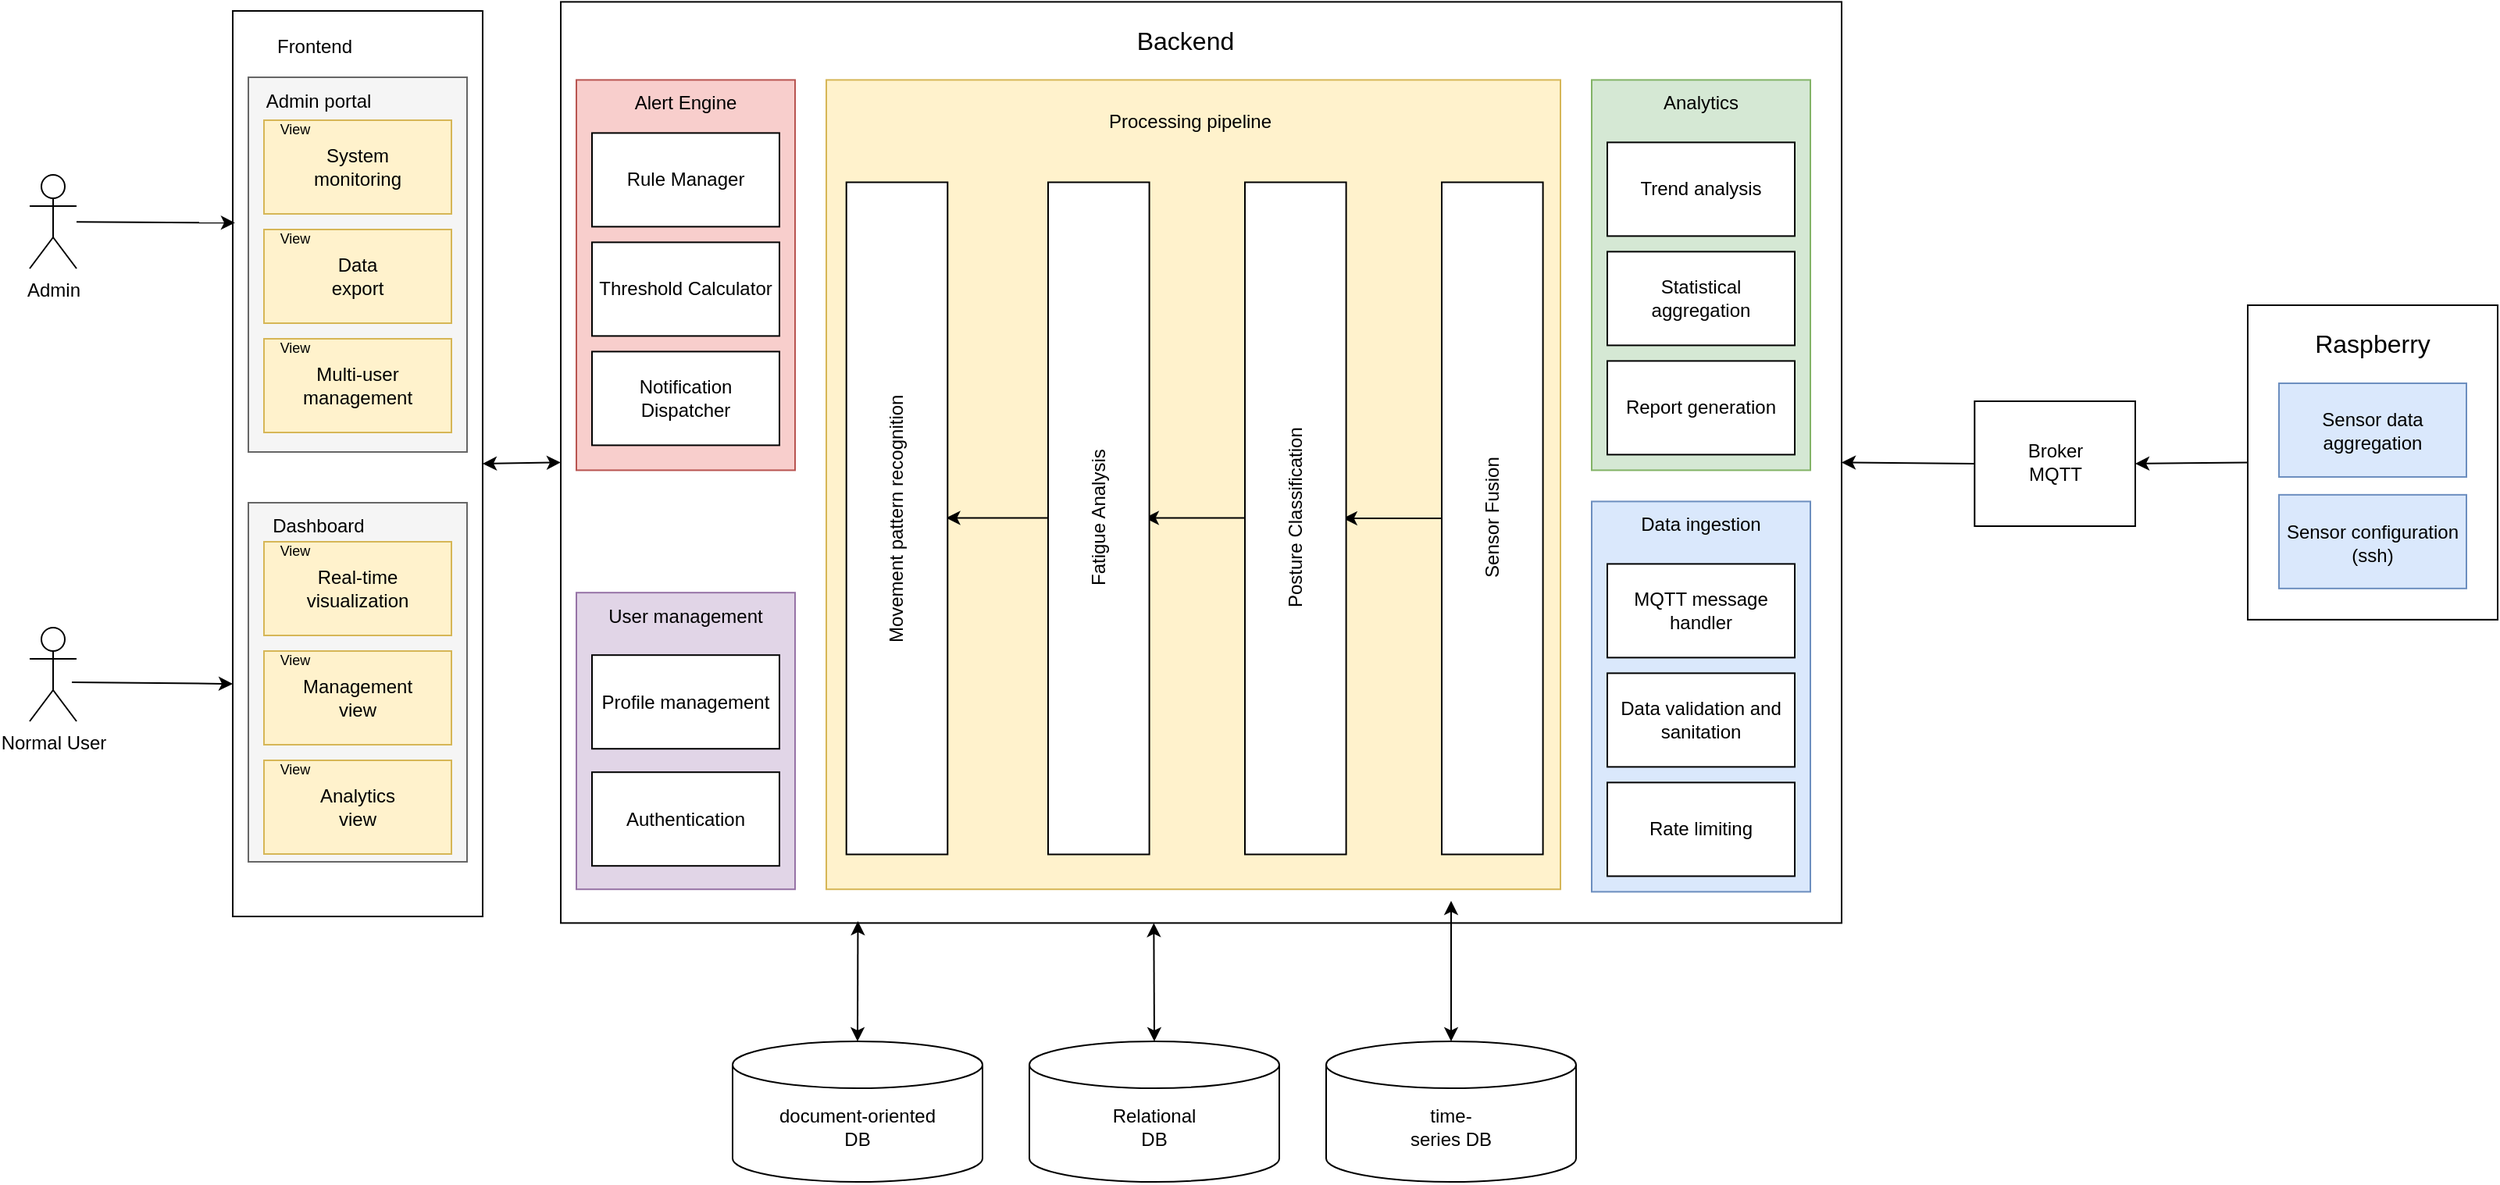 <mxfile version="28.2.7">
  <diagram name="Page-1" id="oa7Ax4bvNen8sbCRx8UZ">
    <mxGraphModel dx="1688" dy="1058" grid="1" gridSize="10" guides="1" tooltips="1" connect="1" arrows="1" fold="1" page="1" pageScale="1" pageWidth="827" pageHeight="1169" math="0" shadow="0">
      <root>
        <mxCell id="0" />
        <mxCell id="1" parent="0" />
        <mxCell id="cosI2YoFCvBsnNAfuXDV-8" value="" style="shape=cylinder3;whiteSpace=wrap;html=1;boundedLbl=1;backgroundOutline=1;size=15;" parent="1" vertex="1">
          <mxGeometry x="1360" y="860" width="160" height="90" as="geometry" />
        </mxCell>
        <mxCell id="cN7Whux2MFCGXLR-pMKE-6" value="Relational DB" style="text;html=1;align=center;verticalAlign=middle;whiteSpace=wrap;rounded=0;" parent="1" vertex="1">
          <mxGeometry x="1410" y="900" width="60" height="30" as="geometry" />
        </mxCell>
        <mxCell id="be9cKzh3v3ybvfWHn4TE-1" value="" style="rounded=0;whiteSpace=wrap;html=1;" parent="1" vertex="1">
          <mxGeometry x="850" y="200" width="160" height="580" as="geometry" />
        </mxCell>
        <mxCell id="be9cKzh3v3ybvfWHn4TE-2" value="Frontend" style="text;html=1;align=center;verticalAlign=middle;whiteSpace=wrap;rounded=0;" parent="1" vertex="1">
          <mxGeometry x="850" y="200" width="105" height="45" as="geometry" />
        </mxCell>
        <mxCell id="be9cKzh3v3ybvfWHn4TE-3" value="" style="rounded=0;whiteSpace=wrap;html=1;" parent="1" vertex="1">
          <mxGeometry x="1060" y="194.2" width="820" height="590" as="geometry" />
        </mxCell>
        <mxCell id="be9cKzh3v3ybvfWHn4TE-4" value="&lt;font size=&quot;3&quot;&gt;Backend&lt;/font&gt;" style="text;html=1;align=center;verticalAlign=middle;whiteSpace=wrap;rounded=0;" parent="1" vertex="1">
          <mxGeometry x="1380" y="194.2" width="160" height="50" as="geometry" />
        </mxCell>
        <mxCell id="be9cKzh3v3ybvfWHn4TE-5" value="" style="rounded=0;whiteSpace=wrap;html=1;" parent="1" vertex="1">
          <mxGeometry x="2140" y="388.49" width="160" height="201.43" as="geometry" />
        </mxCell>
        <mxCell id="be9cKzh3v3ybvfWHn4TE-6" value="&lt;font size=&quot;3&quot;&gt;Raspberry&lt;/font&gt;" style="text;html=1;align=center;verticalAlign=middle;whiteSpace=wrap;rounded=0;" parent="1" vertex="1">
          <mxGeometry x="2140" y="388.49" width="160" height="50" as="geometry" />
        </mxCell>
        <mxCell id="be9cKzh3v3ybvfWHn4TE-7" value="" style="endArrow=classic;html=1;rounded=0;exitX=0;exitY=0.5;exitDx=0;exitDy=0;entryX=1;entryY=0.5;entryDx=0;entryDy=0;" parent="1" source="be9cKzh3v3ybvfWHn4TE-11" target="be9cKzh3v3ybvfWHn4TE-3" edge="1">
          <mxGeometry width="50" height="50" relative="1" as="geometry">
            <mxPoint x="760" y="210" as="sourcePoint" />
            <mxPoint x="1880" y="390" as="targetPoint" />
          </mxGeometry>
        </mxCell>
        <mxCell id="be9cKzh3v3ybvfWHn4TE-13" value="" style="endArrow=classic;html=1;rounded=0;entryX=1;entryY=0.5;entryDx=0;entryDy=0;exitX=0;exitY=0.5;exitDx=0;exitDy=0;" parent="1" source="be9cKzh3v3ybvfWHn4TE-5" target="be9cKzh3v3ybvfWHn4TE-11" edge="1">
          <mxGeometry width="50" height="50" relative="1" as="geometry">
            <mxPoint x="2340" y="505" as="sourcePoint" />
            <mxPoint x="2790" y="516.73" as="targetPoint" />
          </mxGeometry>
        </mxCell>
        <mxCell id="be9cKzh3v3ybvfWHn4TE-18" value="" style="endArrow=classic;startArrow=classic;html=1;rounded=0;exitX=1;exitY=0.5;exitDx=0;exitDy=0;entryX=0;entryY=0.5;entryDx=0;entryDy=0;" parent="1" source="be9cKzh3v3ybvfWHn4TE-1" target="be9cKzh3v3ybvfWHn4TE-3" edge="1">
          <mxGeometry width="50" height="50" relative="1" as="geometry">
            <mxPoint x="1010" y="504.2" as="sourcePoint" />
            <mxPoint x="410" y="294.2" as="targetPoint" />
          </mxGeometry>
        </mxCell>
        <mxCell id="be9cKzh3v3ybvfWHn4TE-24" value="Admin" style="shape=umlActor;verticalLabelPosition=bottom;verticalAlign=top;html=1;outlineConnect=0;" parent="1" vertex="1">
          <mxGeometry x="720" y="305" width="30" height="60" as="geometry" />
        </mxCell>
        <mxCell id="be9cKzh3v3ybvfWHn4TE-27" value="Normal User" style="shape=umlActor;verticalLabelPosition=bottom;verticalAlign=top;html=1;outlineConnect=0;" parent="1" vertex="1">
          <mxGeometry x="720" y="595" width="30" height="60" as="geometry" />
        </mxCell>
        <mxCell id="be9cKzh3v3ybvfWHn4TE-135" value="" style="shape=cylinder3;whiteSpace=wrap;html=1;boundedLbl=1;backgroundOutline=1;size=15;" parent="1" vertex="1">
          <mxGeometry x="1550" y="860" width="160" height="90" as="geometry" />
        </mxCell>
        <mxCell id="be9cKzh3v3ybvfWHn4TE-136" value="time-series DB" style="text;html=1;align=center;verticalAlign=middle;whiteSpace=wrap;rounded=0;" parent="1" vertex="1">
          <mxGeometry x="1600" y="900" width="60" height="30" as="geometry" />
        </mxCell>
        <mxCell id="be9cKzh3v3ybvfWHn4TE-137" value="" style="endArrow=classic;startArrow=classic;html=1;rounded=0;entryX=0.463;entryY=1;entryDx=0;entryDy=0;exitX=0.5;exitY=0;exitDx=0;exitDy=0;exitPerimeter=0;entryPerimeter=0;" parent="1" target="be9cKzh3v3ybvfWHn4TE-3" edge="1" source="cosI2YoFCvBsnNAfuXDV-8">
          <mxGeometry width="50" height="50" relative="1" as="geometry">
            <mxPoint x="1225" y="1230" as="sourcePoint" />
            <mxPoint x="1360" y="1060" as="targetPoint" />
          </mxGeometry>
        </mxCell>
        <mxCell id="be9cKzh3v3ybvfWHn4TE-138" value="" style="endArrow=classic;startArrow=classic;html=1;rounded=0;exitX=0.5;exitY=0;exitDx=0;exitDy=0;exitPerimeter=0;" parent="1" source="be9cKzh3v3ybvfWHn4TE-135" edge="1">
          <mxGeometry width="50" height="50" relative="1" as="geometry">
            <mxPoint x="1310" y="1110" as="sourcePoint" />
            <mxPoint x="1630" y="770" as="targetPoint" />
          </mxGeometry>
        </mxCell>
        <mxCell id="be9cKzh3v3ybvfWHn4TE-174" value="" style="group" parent="1" vertex="1" connectable="0">
          <mxGeometry x="860" y="515" width="320" height="230" as="geometry" />
        </mxCell>
        <mxCell id="be9cKzh3v3ybvfWHn4TE-162" value="" style="rounded=0;whiteSpace=wrap;html=1;fillColor=#f5f5f5;strokeColor=#666666;fontColor=#333333;" parent="be9cKzh3v3ybvfWHn4TE-174" vertex="1">
          <mxGeometry width="140" height="230" as="geometry" />
        </mxCell>
        <mxCell id="be9cKzh3v3ybvfWHn4TE-161" value="" style="group" parent="be9cKzh3v3ybvfWHn4TE-174" vertex="1" connectable="0">
          <mxGeometry x="10" y="25" width="120" height="60" as="geometry" />
        </mxCell>
        <mxCell id="be9cKzh3v3ybvfWHn4TE-31" value="" style="rounded=0;whiteSpace=wrap;html=1;fillColor=#fff2cc;strokeColor=#d6b656;" parent="be9cKzh3v3ybvfWHn4TE-161" vertex="1">
          <mxGeometry width="120" height="60" as="geometry" />
        </mxCell>
        <mxCell id="be9cKzh3v3ybvfWHn4TE-32" value="Real-time visualization" style="text;html=1;align=center;verticalAlign=middle;whiteSpace=wrap;rounded=0;" parent="be9cKzh3v3ybvfWHn4TE-161" vertex="1">
          <mxGeometry x="30" y="15" width="60" height="30" as="geometry" />
        </mxCell>
        <mxCell id="be9cKzh3v3ybvfWHn4TE-33" value="&lt;font style=&quot;font-size: 9px;&quot;&gt;View&lt;/font&gt;" style="text;html=1;align=center;verticalAlign=middle;whiteSpace=wrap;rounded=0;fillColor=none;strokeColor=none;" parent="be9cKzh3v3ybvfWHn4TE-161" vertex="1">
          <mxGeometry width="40" height="10" as="geometry" />
        </mxCell>
        <mxCell id="be9cKzh3v3ybvfWHn4TE-163" value="Dashboard" style="text;html=1;align=center;verticalAlign=middle;whiteSpace=wrap;rounded=0;" parent="be9cKzh3v3ybvfWHn4TE-174" vertex="1">
          <mxGeometry width="90" height="30" as="geometry" />
        </mxCell>
        <mxCell id="be9cKzh3v3ybvfWHn4TE-165" value="" style="rounded=0;whiteSpace=wrap;html=1;fillColor=#fff2cc;strokeColor=#d6b656;" parent="be9cKzh3v3ybvfWHn4TE-174" vertex="1">
          <mxGeometry x="10" y="165" width="120" height="60" as="geometry" />
        </mxCell>
        <mxCell id="be9cKzh3v3ybvfWHn4TE-166" value="Analytics view" style="text;html=1;align=center;verticalAlign=middle;whiteSpace=wrap;rounded=0;" parent="be9cKzh3v3ybvfWHn4TE-174" vertex="1">
          <mxGeometry x="40" y="180" width="60" height="30" as="geometry" />
        </mxCell>
        <mxCell id="be9cKzh3v3ybvfWHn4TE-167" value="&lt;font style=&quot;font-size: 9px;&quot;&gt;View&lt;/font&gt;" style="text;html=1;align=center;verticalAlign=middle;whiteSpace=wrap;rounded=0;fillColor=none;strokeColor=none;" parent="be9cKzh3v3ybvfWHn4TE-174" vertex="1">
          <mxGeometry x="10" y="165" width="40" height="10" as="geometry" />
        </mxCell>
        <mxCell id="be9cKzh3v3ybvfWHn4TE-168" value="" style="rounded=0;whiteSpace=wrap;html=1;fillColor=#fff2cc;strokeColor=#d6b656;" parent="be9cKzh3v3ybvfWHn4TE-174" vertex="1">
          <mxGeometry x="10" y="95" width="120" height="60" as="geometry" />
        </mxCell>
        <mxCell id="be9cKzh3v3ybvfWHn4TE-169" value="Management view" style="text;html=1;align=center;verticalAlign=middle;whiteSpace=wrap;rounded=0;" parent="be9cKzh3v3ybvfWHn4TE-174" vertex="1">
          <mxGeometry x="40" y="110" width="60" height="30" as="geometry" />
        </mxCell>
        <mxCell id="be9cKzh3v3ybvfWHn4TE-170" value="&lt;font style=&quot;font-size: 9px;&quot;&gt;View&lt;/font&gt;" style="text;html=1;align=center;verticalAlign=middle;whiteSpace=wrap;rounded=0;fillColor=none;strokeColor=none;" parent="be9cKzh3v3ybvfWHn4TE-174" vertex="1">
          <mxGeometry x="10" y="95" width="40" height="10" as="geometry" />
        </mxCell>
        <mxCell id="be9cKzh3v3ybvfWHn4TE-175" value="" style="group" parent="1" vertex="1" connectable="0">
          <mxGeometry x="860" y="242.5" width="320" height="240" as="geometry" />
        </mxCell>
        <mxCell id="be9cKzh3v3ybvfWHn4TE-176" value="" style="rounded=0;whiteSpace=wrap;html=1;fillColor=#f5f5f5;strokeColor=#666666;fontColor=#333333;" parent="be9cKzh3v3ybvfWHn4TE-175" vertex="1">
          <mxGeometry width="140" height="240" as="geometry" />
        </mxCell>
        <mxCell id="be9cKzh3v3ybvfWHn4TE-177" value="" style="group" parent="be9cKzh3v3ybvfWHn4TE-175" vertex="1" connectable="0">
          <mxGeometry x="10" y="27.5" width="120" height="60" as="geometry" />
        </mxCell>
        <mxCell id="be9cKzh3v3ybvfWHn4TE-178" value="" style="rounded=0;whiteSpace=wrap;html=1;fillColor=#fff2cc;strokeColor=#d6b656;" parent="be9cKzh3v3ybvfWHn4TE-177" vertex="1">
          <mxGeometry width="120" height="60" as="geometry" />
        </mxCell>
        <mxCell id="be9cKzh3v3ybvfWHn4TE-179" value="System monitoring" style="text;html=1;align=center;verticalAlign=middle;whiteSpace=wrap;rounded=0;" parent="be9cKzh3v3ybvfWHn4TE-177" vertex="1">
          <mxGeometry x="30" y="15" width="60" height="30" as="geometry" />
        </mxCell>
        <mxCell id="be9cKzh3v3ybvfWHn4TE-180" value="&lt;font style=&quot;font-size: 9px;&quot;&gt;View&lt;/font&gt;" style="text;html=1;align=center;verticalAlign=middle;whiteSpace=wrap;rounded=0;fillColor=none;strokeColor=none;" parent="be9cKzh3v3ybvfWHn4TE-177" vertex="1">
          <mxGeometry width="40" height="10" as="geometry" />
        </mxCell>
        <mxCell id="be9cKzh3v3ybvfWHn4TE-181" value="Admin portal" style="text;html=1;align=center;verticalAlign=middle;whiteSpace=wrap;rounded=0;" parent="be9cKzh3v3ybvfWHn4TE-175" vertex="1">
          <mxGeometry width="90" height="30" as="geometry" />
        </mxCell>
        <mxCell id="be9cKzh3v3ybvfWHn4TE-182" value="" style="rounded=0;whiteSpace=wrap;html=1;fillColor=#fff2cc;strokeColor=#d6b656;" parent="be9cKzh3v3ybvfWHn4TE-175" vertex="1">
          <mxGeometry x="10" y="97.5" width="120" height="60" as="geometry" />
        </mxCell>
        <mxCell id="be9cKzh3v3ybvfWHn4TE-183" value="Data export" style="text;html=1;align=center;verticalAlign=middle;whiteSpace=wrap;rounded=0;" parent="be9cKzh3v3ybvfWHn4TE-175" vertex="1">
          <mxGeometry x="40" y="112.5" width="60" height="30" as="geometry" />
        </mxCell>
        <mxCell id="be9cKzh3v3ybvfWHn4TE-184" value="&lt;font style=&quot;font-size: 9px;&quot;&gt;View&lt;/font&gt;" style="text;html=1;align=center;verticalAlign=middle;whiteSpace=wrap;rounded=0;fillColor=none;strokeColor=none;" parent="be9cKzh3v3ybvfWHn4TE-175" vertex="1">
          <mxGeometry x="10" y="97.5" width="40" height="10" as="geometry" />
        </mxCell>
        <mxCell id="be9cKzh3v3ybvfWHn4TE-185" value="" style="rounded=0;whiteSpace=wrap;html=1;fillColor=#fff2cc;strokeColor=#d6b656;" parent="be9cKzh3v3ybvfWHn4TE-175" vertex="1">
          <mxGeometry x="10" y="167.5" width="120" height="60" as="geometry" />
        </mxCell>
        <mxCell id="be9cKzh3v3ybvfWHn4TE-186" value="Multi-user management" style="text;html=1;align=center;verticalAlign=middle;whiteSpace=wrap;rounded=0;" parent="be9cKzh3v3ybvfWHn4TE-175" vertex="1">
          <mxGeometry x="40" y="182.5" width="60" height="30" as="geometry" />
        </mxCell>
        <mxCell id="be9cKzh3v3ybvfWHn4TE-187" value="&lt;font style=&quot;font-size: 9px;&quot;&gt;View&lt;/font&gt;" style="text;html=1;align=center;verticalAlign=middle;whiteSpace=wrap;rounded=0;fillColor=none;strokeColor=none;" parent="be9cKzh3v3ybvfWHn4TE-175" vertex="1">
          <mxGeometry x="10" y="167.5" width="40" height="10" as="geometry" />
        </mxCell>
        <mxCell id="be9cKzh3v3ybvfWHn4TE-189" value="" style="endArrow=classic;html=1;rounded=0;entryX=0.009;entryY=0.234;entryDx=0;entryDy=0;entryPerimeter=0;" parent="1" source="be9cKzh3v3ybvfWHn4TE-24" target="be9cKzh3v3ybvfWHn4TE-1" edge="1">
          <mxGeometry width="50" height="50" relative="1" as="geometry">
            <mxPoint x="780" y="495" as="sourcePoint" />
            <mxPoint x="830" y="445" as="targetPoint" />
          </mxGeometry>
        </mxCell>
        <mxCell id="be9cKzh3v3ybvfWHn4TE-190" value="" style="endArrow=classic;html=1;rounded=0;entryX=0.009;entryY=0.234;entryDx=0;entryDy=0;entryPerimeter=0;" parent="1" edge="1">
          <mxGeometry width="50" height="50" relative="1" as="geometry">
            <mxPoint x="747" y="630" as="sourcePoint" />
            <mxPoint x="850" y="631" as="targetPoint" />
          </mxGeometry>
        </mxCell>
        <mxCell id="cosI2YoFCvBsnNAfuXDV-1" value="" style="shape=cylinder3;whiteSpace=wrap;html=1;boundedLbl=1;backgroundOutline=1;size=15;" parent="1" vertex="1">
          <mxGeometry x="1170" y="860" width="160" height="90" as="geometry" />
        </mxCell>
        <mxCell id="cosI2YoFCvBsnNAfuXDV-2" value="document-oriented DB" style="text;html=1;align=center;verticalAlign=middle;whiteSpace=wrap;rounded=0;" parent="1" vertex="1">
          <mxGeometry x="1190" y="895" width="120" height="40" as="geometry" />
        </mxCell>
        <mxCell id="cosI2YoFCvBsnNAfuXDV-3" value="" style="endArrow=classic;startArrow=classic;html=1;rounded=0;exitX=0.5;exitY=0;exitDx=0;exitDy=0;exitPerimeter=0;entryX=0.232;entryY=0.998;entryDx=0;entryDy=0;entryPerimeter=0;" parent="1" source="cosI2YoFCvBsnNAfuXDV-1" edge="1" target="be9cKzh3v3ybvfWHn4TE-3">
          <mxGeometry width="50" height="50" relative="1" as="geometry">
            <mxPoint x="1055" y="1110" as="sourcePoint" />
            <mxPoint x="970" y="1060" as="targetPoint" />
          </mxGeometry>
        </mxCell>
        <mxCell id="cosI2YoFCvBsnNAfuXDV-4" value="" style="rounded=0;whiteSpace=wrap;html=1;fillColor=#dae8fc;strokeColor=#6c8ebf;" parent="1" vertex="1">
          <mxGeometry x="2160" y="438.49" width="120" height="60" as="geometry" />
        </mxCell>
        <mxCell id="cosI2YoFCvBsnNAfuXDV-5" value="Sensor data aggregation" style="text;html=1;align=center;verticalAlign=middle;whiteSpace=wrap;rounded=0;" parent="1" vertex="1">
          <mxGeometry x="2160" y="438.49" width="120" height="61.6" as="geometry" />
        </mxCell>
        <mxCell id="cosI2YoFCvBsnNAfuXDV-6" value="" style="rounded=0;whiteSpace=wrap;html=1;fillColor=#dae8fc;strokeColor=#6c8ebf;" parent="1" vertex="1">
          <mxGeometry x="2160" y="509.92" width="120" height="60" as="geometry" />
        </mxCell>
        <mxCell id="cosI2YoFCvBsnNAfuXDV-7" value="Sensor configuration&lt;div&gt;(ssh)&lt;/div&gt;" style="text;html=1;align=center;verticalAlign=middle;whiteSpace=wrap;rounded=0;" parent="1" vertex="1">
          <mxGeometry x="2160" y="509.92" width="120" height="61.6" as="geometry" />
        </mxCell>
        <mxCell id="3BAdW0_EQrWhgWun-ZFC-4" value="" style="group" vertex="1" connectable="0" parent="1">
          <mxGeometry x="1070" y="244.2" width="140" height="250" as="geometry" />
        </mxCell>
        <mxCell id="be9cKzh3v3ybvfWHn4TE-105" value="" style="group;fillColor=#f8cecc;strokeColor=#b85450;container=0;" parent="3BAdW0_EQrWhgWun-ZFC-4" vertex="1" connectable="0">
          <mxGeometry width="140" height="250" as="geometry" />
        </mxCell>
        <mxCell id="be9cKzh3v3ybvfWHn4TE-107" value="Alert Engine" style="text;html=1;align=center;verticalAlign=middle;whiteSpace=wrap;rounded=0;container=0;" parent="3BAdW0_EQrWhgWun-ZFC-4" vertex="1">
          <mxGeometry x="20" width="100" height="30" as="geometry" />
        </mxCell>
        <mxCell id="3BAdW0_EQrWhgWun-ZFC-1" value="" style="group" vertex="1" connectable="0" parent="3BAdW0_EQrWhgWun-ZFC-4">
          <mxGeometry x="10" y="34" width="120" height="60" as="geometry" />
        </mxCell>
        <mxCell id="be9cKzh3v3ybvfWHn4TE-108" value="" style="rounded=0;whiteSpace=wrap;html=1;container=0;" parent="3BAdW0_EQrWhgWun-ZFC-1" vertex="1">
          <mxGeometry width="120" height="60" as="geometry" />
        </mxCell>
        <mxCell id="be9cKzh3v3ybvfWHn4TE-109" value="Rule Manager" style="text;html=1;align=center;verticalAlign=middle;whiteSpace=wrap;rounded=0;container=0;" parent="3BAdW0_EQrWhgWun-ZFC-1" vertex="1">
          <mxGeometry width="120" height="60" as="geometry" />
        </mxCell>
        <mxCell id="3BAdW0_EQrWhgWun-ZFC-2" value="" style="group" vertex="1" connectable="0" parent="3BAdW0_EQrWhgWun-ZFC-4">
          <mxGeometry x="10" y="104" width="120" height="60" as="geometry" />
        </mxCell>
        <mxCell id="be9cKzh3v3ybvfWHn4TE-112" value="" style="rounded=0;whiteSpace=wrap;html=1;container=0;" parent="3BAdW0_EQrWhgWun-ZFC-2" vertex="1">
          <mxGeometry width="120" height="60" as="geometry" />
        </mxCell>
        <mxCell id="be9cKzh3v3ybvfWHn4TE-113" value="Threshold Calculator" style="text;html=1;align=center;verticalAlign=middle;whiteSpace=wrap;rounded=0;container=0;" parent="3BAdW0_EQrWhgWun-ZFC-2" vertex="1">
          <mxGeometry width="120" height="60" as="geometry" />
        </mxCell>
        <mxCell id="3BAdW0_EQrWhgWun-ZFC-3" value="" style="group" vertex="1" connectable="0" parent="3BAdW0_EQrWhgWun-ZFC-4">
          <mxGeometry x="10" y="174" width="120" height="60" as="geometry" />
        </mxCell>
        <mxCell id="be9cKzh3v3ybvfWHn4TE-110" value="" style="rounded=0;whiteSpace=wrap;html=1;container=0;" parent="3BAdW0_EQrWhgWun-ZFC-3" vertex="1">
          <mxGeometry width="120" height="60" as="geometry" />
        </mxCell>
        <mxCell id="be9cKzh3v3ybvfWHn4TE-111" value="Notification Dispatcher" style="text;html=1;align=center;verticalAlign=middle;whiteSpace=wrap;rounded=0;container=0;" parent="3BAdW0_EQrWhgWun-ZFC-3" vertex="1">
          <mxGeometry width="120" height="60" as="geometry" />
        </mxCell>
        <mxCell id="3BAdW0_EQrWhgWun-ZFC-5" value="" style="group" vertex="1" connectable="0" parent="1">
          <mxGeometry x="1720" y="244.2" width="140" height="250" as="geometry" />
        </mxCell>
        <mxCell id="be9cKzh3v3ybvfWHn4TE-114" value="" style="group;fillColor=#d5e8d4;strokeColor=#82b366;container=0;" parent="3BAdW0_EQrWhgWun-ZFC-5" vertex="1" connectable="0">
          <mxGeometry width="140" height="250" as="geometry" />
        </mxCell>
        <mxCell id="be9cKzh3v3ybvfWHn4TE-116" value="Analytics" style="text;html=1;align=center;verticalAlign=middle;whiteSpace=wrap;rounded=0;container=0;" parent="3BAdW0_EQrWhgWun-ZFC-5" vertex="1">
          <mxGeometry x="20" width="100" height="30" as="geometry" />
        </mxCell>
        <mxCell id="be9cKzh3v3ybvfWHn4TE-117" value="" style="rounded=0;whiteSpace=wrap;html=1;container=0;" parent="3BAdW0_EQrWhgWun-ZFC-5" vertex="1">
          <mxGeometry x="10" y="40" width="120" height="60" as="geometry" />
        </mxCell>
        <mxCell id="be9cKzh3v3ybvfWHn4TE-118" value="Trend analysis" style="text;html=1;align=center;verticalAlign=middle;whiteSpace=wrap;rounded=0;container=0;" parent="3BAdW0_EQrWhgWun-ZFC-5" vertex="1">
          <mxGeometry x="10" y="40" width="120" height="60" as="geometry" />
        </mxCell>
        <mxCell id="be9cKzh3v3ybvfWHn4TE-119" value="" style="rounded=0;whiteSpace=wrap;html=1;container=0;" parent="3BAdW0_EQrWhgWun-ZFC-5" vertex="1">
          <mxGeometry x="10" y="180" width="120" height="60" as="geometry" />
        </mxCell>
        <mxCell id="be9cKzh3v3ybvfWHn4TE-120" value="Report generation" style="text;html=1;align=center;verticalAlign=middle;whiteSpace=wrap;rounded=0;container=0;" parent="3BAdW0_EQrWhgWun-ZFC-5" vertex="1">
          <mxGeometry x="10" y="180" width="120" height="60" as="geometry" />
        </mxCell>
        <mxCell id="be9cKzh3v3ybvfWHn4TE-121" value="" style="rounded=0;whiteSpace=wrap;html=1;container=0;" parent="3BAdW0_EQrWhgWun-ZFC-5" vertex="1">
          <mxGeometry x="10" y="110" width="120" height="60" as="geometry" />
        </mxCell>
        <mxCell id="be9cKzh3v3ybvfWHn4TE-122" value="Statistical aggregation" style="text;html=1;align=center;verticalAlign=middle;whiteSpace=wrap;rounded=0;container=0;" parent="3BAdW0_EQrWhgWun-ZFC-5" vertex="1">
          <mxGeometry x="10" y="110" width="120" height="60" as="geometry" />
        </mxCell>
        <mxCell id="3BAdW0_EQrWhgWun-ZFC-6" value="" style="group" vertex="1" connectable="0" parent="1">
          <mxGeometry x="1070" y="572.6" width="140" height="190" as="geometry" />
        </mxCell>
        <mxCell id="be9cKzh3v3ybvfWHn4TE-125" value="" style="rounded=0;whiteSpace=wrap;html=1;rotation=0;fillColor=#e1d5e7;strokeColor=#9673a6;container=0;" parent="3BAdW0_EQrWhgWun-ZFC-6" vertex="1">
          <mxGeometry width="140" height="190" as="geometry" />
        </mxCell>
        <mxCell id="be9cKzh3v3ybvfWHn4TE-126" value="User management" style="text;html=1;align=center;verticalAlign=middle;whiteSpace=wrap;rounded=0;container=0;" parent="3BAdW0_EQrWhgWun-ZFC-6" vertex="1">
          <mxGeometry width="140" height="30" as="geometry" />
        </mxCell>
        <mxCell id="be9cKzh3v3ybvfWHn4TE-127" value="" style="rounded=0;whiteSpace=wrap;html=1;container=0;" parent="3BAdW0_EQrWhgWun-ZFC-6" vertex="1">
          <mxGeometry x="10" y="40" width="120" height="60" as="geometry" />
        </mxCell>
        <mxCell id="be9cKzh3v3ybvfWHn4TE-128" value="Profile management" style="text;html=1;align=center;verticalAlign=middle;whiteSpace=wrap;rounded=0;container=0;" parent="3BAdW0_EQrWhgWun-ZFC-6" vertex="1">
          <mxGeometry x="10" y="45" width="120" height="50" as="geometry" />
        </mxCell>
        <mxCell id="be9cKzh3v3ybvfWHn4TE-133" value="" style="rounded=0;whiteSpace=wrap;html=1;container=0;" parent="3BAdW0_EQrWhgWun-ZFC-6" vertex="1">
          <mxGeometry x="10" y="115" width="120" height="60" as="geometry" />
        </mxCell>
        <mxCell id="be9cKzh3v3ybvfWHn4TE-134" value="Authentication" style="text;html=1;align=center;verticalAlign=middle;whiteSpace=wrap;rounded=0;container=0;" parent="3BAdW0_EQrWhgWun-ZFC-6" vertex="1">
          <mxGeometry x="10" y="120" width="120" height="50" as="geometry" />
        </mxCell>
        <mxCell id="3BAdW0_EQrWhgWun-ZFC-7" value="" style="group" vertex="1" connectable="0" parent="1">
          <mxGeometry x="1230" y="244.2" width="470" height="518.4" as="geometry" />
        </mxCell>
        <mxCell id="be9cKzh3v3ybvfWHn4TE-82" value="" style="rounded=0;whiteSpace=wrap;html=1;rotation=0;fillColor=#fff2cc;strokeColor=#d6b656;container=0;" parent="3BAdW0_EQrWhgWun-ZFC-7" vertex="1">
          <mxGeometry width="470" height="518.4" as="geometry" />
        </mxCell>
        <mxCell id="be9cKzh3v3ybvfWHn4TE-83" value="Processing pipeline" style="text;html=1;align=center;verticalAlign=middle;whiteSpace=wrap;rounded=0;container=0;" parent="3BAdW0_EQrWhgWun-ZFC-7" vertex="1">
          <mxGeometry x="170" width="126" height="54" as="geometry" />
        </mxCell>
        <mxCell id="be9cKzh3v3ybvfWHn4TE-139" value="" style="endArrow=classic;html=1;rounded=0;exitX=0.5;exitY=0;exitDx=0;exitDy=0;entryX=0.5;entryY=1;entryDx=0;entryDy=0;" parent="3BAdW0_EQrWhgWun-ZFC-7" source="be9cKzh3v3ybvfWHn4TE-89" target="be9cKzh3v3ybvfWHn4TE-96" edge="1">
          <mxGeometry width="50" height="50" relative="1" as="geometry">
            <mxPoint x="154.4" y="330" as="sourcePoint" />
            <mxPoint x="334.4" y="280" as="targetPoint" />
          </mxGeometry>
        </mxCell>
        <mxCell id="be9cKzh3v3ybvfWHn4TE-140" value="" style="endArrow=classic;html=1;rounded=0;exitX=0.5;exitY=0;exitDx=0;exitDy=0;entryX=0.5;entryY=1;entryDx=0;entryDy=0;" parent="3BAdW0_EQrWhgWun-ZFC-7" edge="1">
          <mxGeometry width="50" height="50" relative="1" as="geometry">
            <mxPoint x="268.9" y="280.51" as="sourcePoint" />
            <mxPoint x="203.9" y="280.51" as="targetPoint" />
          </mxGeometry>
        </mxCell>
        <mxCell id="be9cKzh3v3ybvfWHn4TE-141" value="" style="endArrow=classic;html=1;rounded=0;exitX=0.5;exitY=0;exitDx=0;exitDy=0;entryX=0.5;entryY=1;entryDx=0;entryDy=0;" parent="3BAdW0_EQrWhgWun-ZFC-7" edge="1">
          <mxGeometry width="50" height="50" relative="1" as="geometry">
            <mxPoint x="141.75" y="280.51" as="sourcePoint" />
            <mxPoint x="76.75" y="280.51" as="targetPoint" />
          </mxGeometry>
        </mxCell>
        <mxCell id="be9cKzh3v3ybvfWHn4TE-88" value="" style="rounded=0;whiteSpace=wrap;html=1;rotation=-90;container=0;" parent="3BAdW0_EQrWhgWun-ZFC-7" vertex="1">
          <mxGeometry x="211.15" y="248.4" width="430.5" height="64.8" as="geometry" />
        </mxCell>
        <mxCell id="be9cKzh3v3ybvfWHn4TE-89" value="Sensor Fusion" style="text;html=1;align=center;verticalAlign=middle;whiteSpace=wrap;rounded=0;rotation=-90;container=0;" parent="3BAdW0_EQrWhgWun-ZFC-7" vertex="1">
          <mxGeometry x="298.51" y="250.236" width="255.57" height="61.128" as="geometry" />
        </mxCell>
        <mxCell id="be9cKzh3v3ybvfWHn4TE-95" value="" style="rounded=0;whiteSpace=wrap;html=1;rotation=-90;container=0;" parent="3BAdW0_EQrWhgWun-ZFC-7" vertex="1">
          <mxGeometry x="85.15" y="248.4" width="430.5" height="64.8" as="geometry" />
        </mxCell>
        <mxCell id="be9cKzh3v3ybvfWHn4TE-96" value="Posture Classification" style="text;html=1;align=center;verticalAlign=middle;whiteSpace=wrap;rounded=0;rotation=-90;container=0;" parent="3BAdW0_EQrWhgWun-ZFC-7" vertex="1">
          <mxGeometry x="172.51" y="250.236" width="255.57" height="61.128" as="geometry" />
        </mxCell>
        <mxCell id="be9cKzh3v3ybvfWHn4TE-98" value="" style="rounded=0;whiteSpace=wrap;html=1;rotation=-90;container=0;" parent="3BAdW0_EQrWhgWun-ZFC-7" vertex="1">
          <mxGeometry x="-40.85" y="248.4" width="430.5" height="64.8" as="geometry" />
        </mxCell>
        <mxCell id="be9cKzh3v3ybvfWHn4TE-99" value="Fatigue Analysis" style="text;html=1;align=center;verticalAlign=middle;whiteSpace=wrap;rounded=0;rotation=-90;container=0;" parent="3BAdW0_EQrWhgWun-ZFC-7" vertex="1">
          <mxGeometry x="46.51" y="250.236" width="255.57" height="61.128" as="geometry" />
        </mxCell>
        <mxCell id="be9cKzh3v3ybvfWHn4TE-101" value="" style="rounded=0;whiteSpace=wrap;html=1;rotation=-90;container=0;" parent="3BAdW0_EQrWhgWun-ZFC-7" vertex="1">
          <mxGeometry x="-170" y="248.4" width="430.5" height="64.8" as="geometry" />
        </mxCell>
        <mxCell id="be9cKzh3v3ybvfWHn4TE-102" value="Movement pattern recognition" style="text;html=1;align=center;verticalAlign=middle;whiteSpace=wrap;rounded=0;rotation=-90;container=0;" parent="3BAdW0_EQrWhgWun-ZFC-7" vertex="1">
          <mxGeometry x="-82.64" y="250.236" width="255.57" height="61.128" as="geometry" />
        </mxCell>
        <mxCell id="3BAdW0_EQrWhgWun-ZFC-8" value="" style="group" vertex="1" connectable="0" parent="1">
          <mxGeometry x="1720" y="514.2" width="140" height="250" as="geometry" />
        </mxCell>
        <mxCell id="be9cKzh3v3ybvfWHn4TE-67" value="" style="rounded=0;whiteSpace=wrap;html=1;rotation=0;fillColor=#dae8fc;container=0;strokeColor=#6c8ebf;" parent="3BAdW0_EQrWhgWun-ZFC-8" vertex="1">
          <mxGeometry width="140" height="250" as="geometry" />
        </mxCell>
        <mxCell id="be9cKzh3v3ybvfWHn4TE-70" value="Data ingestion" style="text;html=1;align=center;verticalAlign=middle;whiteSpace=wrap;rounded=0;container=0;" parent="3BAdW0_EQrWhgWun-ZFC-8" vertex="1">
          <mxGeometry x="20" width="100" height="30" as="geometry" />
        </mxCell>
        <mxCell id="be9cKzh3v3ybvfWHn4TE-75" value="" style="rounded=0;whiteSpace=wrap;html=1;container=0;" parent="3BAdW0_EQrWhgWun-ZFC-8" vertex="1">
          <mxGeometry x="10" y="40" width="120" height="60" as="geometry" />
        </mxCell>
        <mxCell id="be9cKzh3v3ybvfWHn4TE-76" value="MQTT message handler" style="text;html=1;align=center;verticalAlign=middle;whiteSpace=wrap;rounded=0;container=0;" parent="3BAdW0_EQrWhgWun-ZFC-8" vertex="1">
          <mxGeometry x="10" y="40" width="120" height="60" as="geometry" />
        </mxCell>
        <mxCell id="be9cKzh3v3ybvfWHn4TE-79" value="" style="rounded=0;whiteSpace=wrap;html=1;container=0;" parent="3BAdW0_EQrWhgWun-ZFC-8" vertex="1">
          <mxGeometry x="10" y="180" width="120" height="60" as="geometry" />
        </mxCell>
        <mxCell id="be9cKzh3v3ybvfWHn4TE-78" value="Rate limiting" style="text;html=1;align=center;verticalAlign=middle;whiteSpace=wrap;rounded=0;container=0;" parent="3BAdW0_EQrWhgWun-ZFC-8" vertex="1">
          <mxGeometry x="10" y="180" width="120" height="60" as="geometry" />
        </mxCell>
        <mxCell id="be9cKzh3v3ybvfWHn4TE-80" value="" style="rounded=0;whiteSpace=wrap;html=1;container=0;" parent="3BAdW0_EQrWhgWun-ZFC-8" vertex="1">
          <mxGeometry x="10" y="110" width="120" height="60" as="geometry" />
        </mxCell>
        <mxCell id="be9cKzh3v3ybvfWHn4TE-77" value="Data validation and sanitation&lt;span style=&quot;caret-color: rgba(0, 0, 0, 0); color: rgba(0, 0, 0, 0); font-family: monospace; font-size: 0px; text-align: start; white-space: nowrap;&quot;&gt;%3CmxGraphModel%3E%3Croot%3E%3CmxCell%20id%3D%220%22%2F%3E%3CmxCell%20id%3D%221%22%20parent%3D%220%22%2F%3E%3CmxCell%20id%3D%222%22%20value%3D%22MQTT%20message%20handler%22%20style%3D%22text%3Bhtml%3D1%3Balign%3Dcenter%3BverticalAlign%3Dmiddle%3BwhiteSpace%3Dwrap%3Brounded%3D0%3B%22%20vertex%3D%221%22%20parent%3D%221%22%3E%3CmxGeometry%20x%3D%221980%22%20y%3D%2250%22%20width%3D%22120%22%20height%3D%2260%22%20as%3D%22geometry%22%2F%3E%3C%2FmxCell%3E%3C%2Froot%3E%3C%2FmxGraphModel%3E&lt;/span&gt;" style="text;html=1;align=center;verticalAlign=middle;whiteSpace=wrap;rounded=0;container=0;" parent="3BAdW0_EQrWhgWun-ZFC-8" vertex="1">
          <mxGeometry x="10" y="110" width="120" height="60" as="geometry" />
        </mxCell>
        <mxCell id="be9cKzh3v3ybvfWHn4TE-11" value="" style="rounded=0;whiteSpace=wrap;html=1;container=0;" parent="1" vertex="1">
          <mxGeometry x="1965.143" y="450" width="102.857" height="80" as="geometry" />
        </mxCell>
        <mxCell id="be9cKzh3v3ybvfWHn4TE-12" value="Broker&lt;div&gt;MQTT&lt;/div&gt;" style="text;html=1;align=center;verticalAlign=middle;whiteSpace=wrap;rounded=0;container=0;" parent="1" vertex="1">
          <mxGeometry x="1976.57" y="474.2" width="80.0" height="30" as="geometry" />
        </mxCell>
      </root>
    </mxGraphModel>
  </diagram>
</mxfile>

